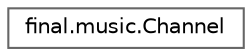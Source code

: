 digraph "Graphical Class Hierarchy"
{
 // LATEX_PDF_SIZE
  bgcolor="transparent";
  edge [fontname=Helvetica,fontsize=10,labelfontname=Helvetica,labelfontsize=10];
  node [fontname=Helvetica,fontsize=10,shape=box,height=0.2,width=0.4];
  rankdir="LR";
  Node0 [label="final.music.Channel",height=0.2,width=0.4,color="grey40", fillcolor="white", style="filled",URL="$da/d8e/classfinal_1_1music_1_1_channel.html",tooltip=" "];
}
